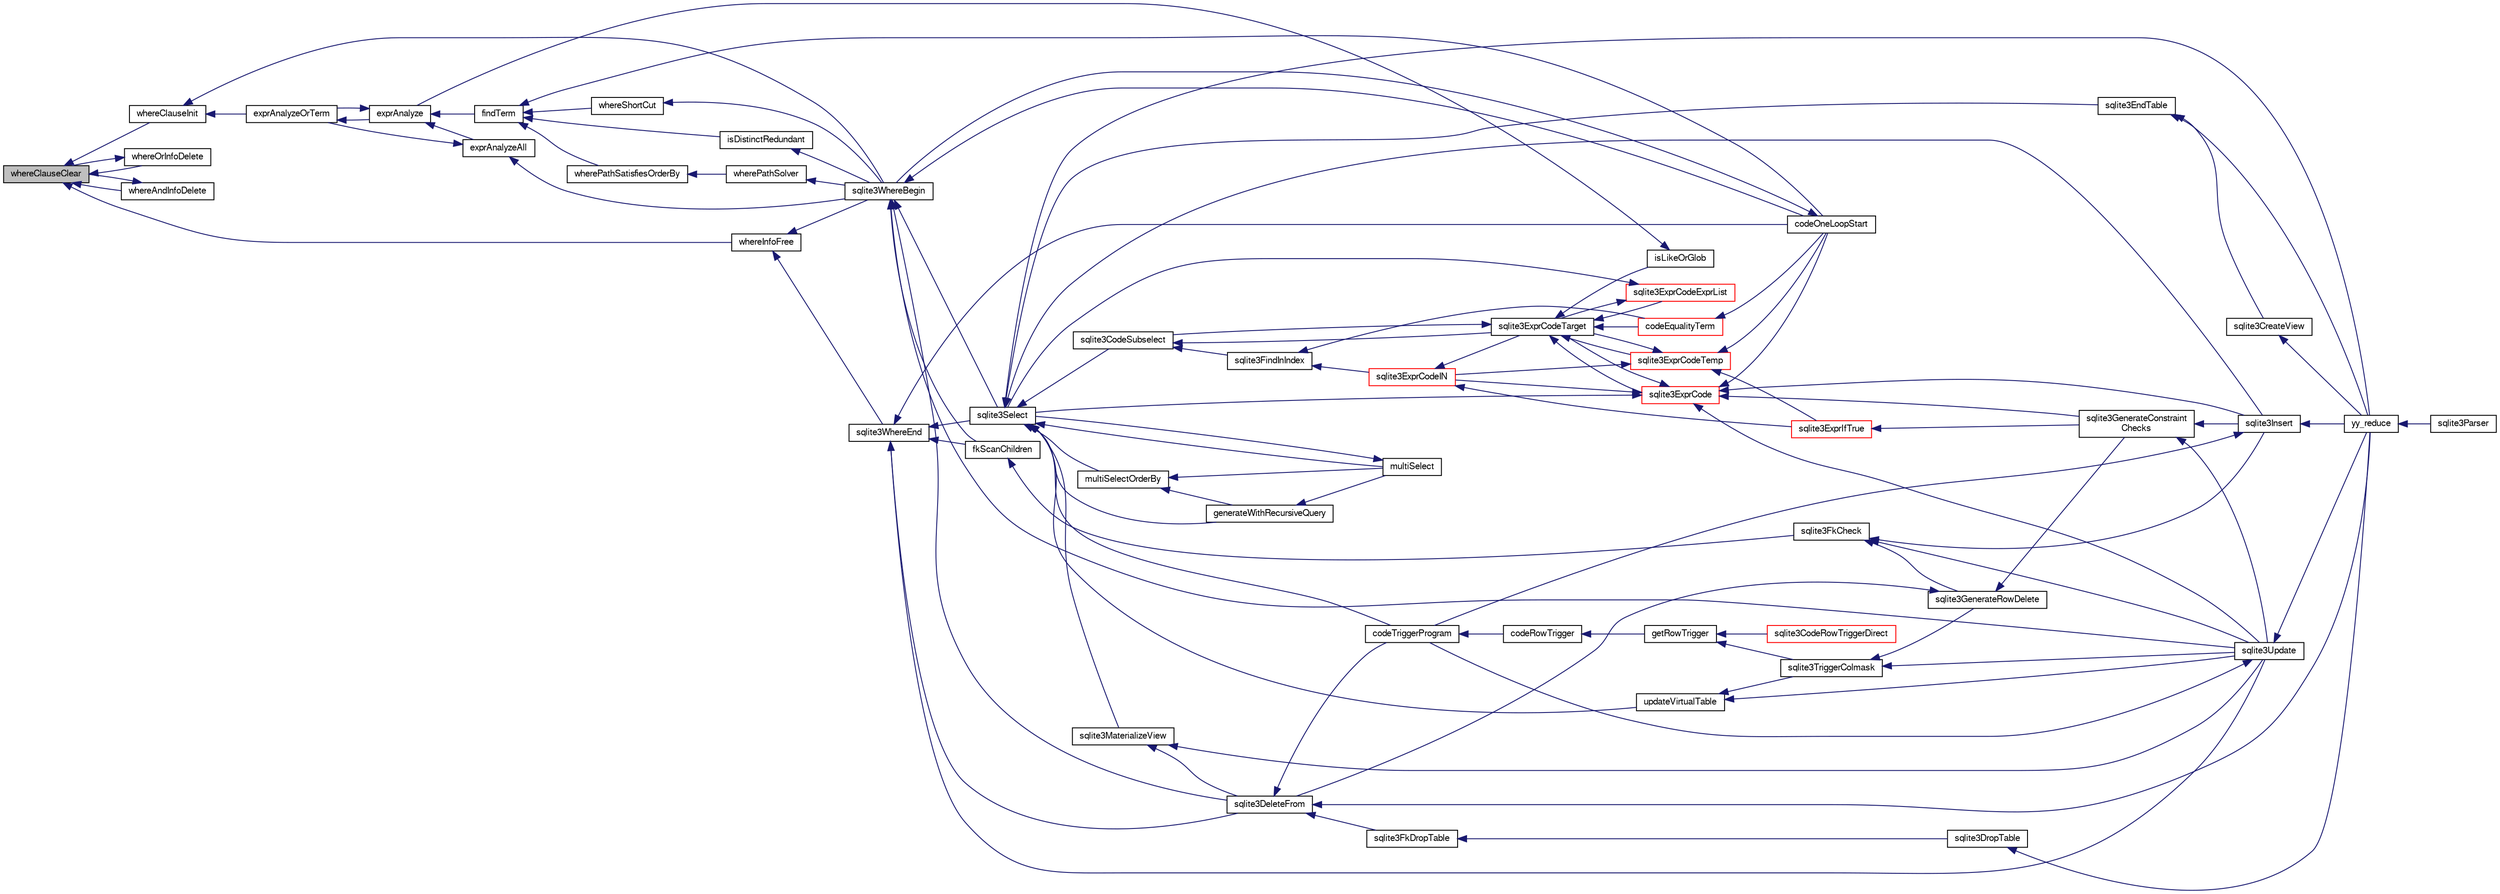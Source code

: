 digraph "whereClauseClear"
{
  edge [fontname="FreeSans",fontsize="10",labelfontname="FreeSans",labelfontsize="10"];
  node [fontname="FreeSans",fontsize="10",shape=record];
  rankdir="LR";
  Node908653 [label="whereClauseClear",height=0.2,width=0.4,color="black", fillcolor="grey75", style="filled", fontcolor="black"];
  Node908653 -> Node908654 [dir="back",color="midnightblue",fontsize="10",style="solid",fontname="FreeSans"];
  Node908654 [label="whereClauseInit",height=0.2,width=0.4,color="black", fillcolor="white", style="filled",URL="$sqlite3_8c.html#a358affe6a340c15381df04b3c867237f"];
  Node908654 -> Node908655 [dir="back",color="midnightblue",fontsize="10",style="solid",fontname="FreeSans"];
  Node908655 [label="exprAnalyzeOrTerm",height=0.2,width=0.4,color="black", fillcolor="white", style="filled",URL="$sqlite3_8c.html#ab95cabd8b51cb2291b5bef0c4a3776d2"];
  Node908655 -> Node908656 [dir="back",color="midnightblue",fontsize="10",style="solid",fontname="FreeSans"];
  Node908656 [label="exprAnalyze",height=0.2,width=0.4,color="black", fillcolor="white", style="filled",URL="$sqlite3_8c.html#acb10e48c9a4184a4edd9bfd5b14ad0b7"];
  Node908656 -> Node908657 [dir="back",color="midnightblue",fontsize="10",style="solid",fontname="FreeSans"];
  Node908657 [label="findTerm",height=0.2,width=0.4,color="black", fillcolor="white", style="filled",URL="$sqlite3_8c.html#af26eb1eed85001fcf29fa189b631ac4b"];
  Node908657 -> Node908658 [dir="back",color="midnightblue",fontsize="10",style="solid",fontname="FreeSans"];
  Node908658 [label="isDistinctRedundant",height=0.2,width=0.4,color="black", fillcolor="white", style="filled",URL="$sqlite3_8c.html#acfc2ade61d376596f173a8f70fea379b"];
  Node908658 -> Node908659 [dir="back",color="midnightblue",fontsize="10",style="solid",fontname="FreeSans"];
  Node908659 [label="sqlite3WhereBegin",height=0.2,width=0.4,color="black", fillcolor="white", style="filled",URL="$sqlite3_8c.html#acad049f5c9a96a8118cffd5e5ce89f7c"];
  Node908659 -> Node908660 [dir="back",color="midnightblue",fontsize="10",style="solid",fontname="FreeSans"];
  Node908660 [label="sqlite3DeleteFrom",height=0.2,width=0.4,color="black", fillcolor="white", style="filled",URL="$sqlite3_8c.html#ab9b4b45349188b49eabb23f94608a091"];
  Node908660 -> Node908661 [dir="back",color="midnightblue",fontsize="10",style="solid",fontname="FreeSans"];
  Node908661 [label="sqlite3FkDropTable",height=0.2,width=0.4,color="black", fillcolor="white", style="filled",URL="$sqlite3_8c.html#a1218c6fc74e89152ceaa4760e82f5ef9"];
  Node908661 -> Node908662 [dir="back",color="midnightblue",fontsize="10",style="solid",fontname="FreeSans"];
  Node908662 [label="sqlite3DropTable",height=0.2,width=0.4,color="black", fillcolor="white", style="filled",URL="$sqlite3_8c.html#a5534f77364b5568783c0e50db3c9defb"];
  Node908662 -> Node908663 [dir="back",color="midnightblue",fontsize="10",style="solid",fontname="FreeSans"];
  Node908663 [label="yy_reduce",height=0.2,width=0.4,color="black", fillcolor="white", style="filled",URL="$sqlite3_8c.html#a7c419a9b25711c666a9a2449ef377f14"];
  Node908663 -> Node908664 [dir="back",color="midnightblue",fontsize="10",style="solid",fontname="FreeSans"];
  Node908664 [label="sqlite3Parser",height=0.2,width=0.4,color="black", fillcolor="white", style="filled",URL="$sqlite3_8c.html#a0327d71a5fabe0b6a343d78a2602e72a"];
  Node908660 -> Node908665 [dir="back",color="midnightblue",fontsize="10",style="solid",fontname="FreeSans"];
  Node908665 [label="codeTriggerProgram",height=0.2,width=0.4,color="black", fillcolor="white", style="filled",URL="$sqlite3_8c.html#a120801f59d9281d201d2ff4b2606836e"];
  Node908665 -> Node908666 [dir="back",color="midnightblue",fontsize="10",style="solid",fontname="FreeSans"];
  Node908666 [label="codeRowTrigger",height=0.2,width=0.4,color="black", fillcolor="white", style="filled",URL="$sqlite3_8c.html#a463cea5aaaf388b560b206570a0022fc"];
  Node908666 -> Node908667 [dir="back",color="midnightblue",fontsize="10",style="solid",fontname="FreeSans"];
  Node908667 [label="getRowTrigger",height=0.2,width=0.4,color="black", fillcolor="white", style="filled",URL="$sqlite3_8c.html#a69626ef20b540d1a2b19cf56f3f45689"];
  Node908667 -> Node908668 [dir="back",color="midnightblue",fontsize="10",style="solid",fontname="FreeSans"];
  Node908668 [label="sqlite3CodeRowTriggerDirect",height=0.2,width=0.4,color="red", fillcolor="white", style="filled",URL="$sqlite3_8c.html#ad92829f9001bcf89a0299dad5a48acd4"];
  Node908667 -> Node908675 [dir="back",color="midnightblue",fontsize="10",style="solid",fontname="FreeSans"];
  Node908675 [label="sqlite3TriggerColmask",height=0.2,width=0.4,color="black", fillcolor="white", style="filled",URL="$sqlite3_8c.html#acace8e99e37ae5e84ea03c65e820c540"];
  Node908675 -> Node908670 [dir="back",color="midnightblue",fontsize="10",style="solid",fontname="FreeSans"];
  Node908670 [label="sqlite3GenerateRowDelete",height=0.2,width=0.4,color="black", fillcolor="white", style="filled",URL="$sqlite3_8c.html#a2c76cbf3027fc18fdbb8cb4cd96b77d9"];
  Node908670 -> Node908660 [dir="back",color="midnightblue",fontsize="10",style="solid",fontname="FreeSans"];
  Node908670 -> Node908671 [dir="back",color="midnightblue",fontsize="10",style="solid",fontname="FreeSans"];
  Node908671 [label="sqlite3GenerateConstraint\lChecks",height=0.2,width=0.4,color="black", fillcolor="white", style="filled",URL="$sqlite3_8c.html#aef639c1e6a0c0a67ca6e7690ad931bd2"];
  Node908671 -> Node908672 [dir="back",color="midnightblue",fontsize="10",style="solid",fontname="FreeSans"];
  Node908672 [label="sqlite3Insert",height=0.2,width=0.4,color="black", fillcolor="white", style="filled",URL="$sqlite3_8c.html#a5b17c9c2000bae6bdff8e6be48d7dc2b"];
  Node908672 -> Node908665 [dir="back",color="midnightblue",fontsize="10",style="solid",fontname="FreeSans"];
  Node908672 -> Node908663 [dir="back",color="midnightblue",fontsize="10",style="solid",fontname="FreeSans"];
  Node908671 -> Node908673 [dir="back",color="midnightblue",fontsize="10",style="solid",fontname="FreeSans"];
  Node908673 [label="sqlite3Update",height=0.2,width=0.4,color="black", fillcolor="white", style="filled",URL="$sqlite3_8c.html#ac5aa67c46e8cc8174566fabe6809fafa"];
  Node908673 -> Node908665 [dir="back",color="midnightblue",fontsize="10",style="solid",fontname="FreeSans"];
  Node908673 -> Node908663 [dir="back",color="midnightblue",fontsize="10",style="solid",fontname="FreeSans"];
  Node908675 -> Node908673 [dir="back",color="midnightblue",fontsize="10",style="solid",fontname="FreeSans"];
  Node908660 -> Node908663 [dir="back",color="midnightblue",fontsize="10",style="solid",fontname="FreeSans"];
  Node908659 -> Node908676 [dir="back",color="midnightblue",fontsize="10",style="solid",fontname="FreeSans"];
  Node908676 [label="fkScanChildren",height=0.2,width=0.4,color="black", fillcolor="white", style="filled",URL="$sqlite3_8c.html#a67c9dcb484336b3155e7a82a037d4691"];
  Node908676 -> Node908677 [dir="back",color="midnightblue",fontsize="10",style="solid",fontname="FreeSans"];
  Node908677 [label="sqlite3FkCheck",height=0.2,width=0.4,color="black", fillcolor="white", style="filled",URL="$sqlite3_8c.html#aa38fb76c7d6f48f19772877a41703b92"];
  Node908677 -> Node908670 [dir="back",color="midnightblue",fontsize="10",style="solid",fontname="FreeSans"];
  Node908677 -> Node908672 [dir="back",color="midnightblue",fontsize="10",style="solid",fontname="FreeSans"];
  Node908677 -> Node908673 [dir="back",color="midnightblue",fontsize="10",style="solid",fontname="FreeSans"];
  Node908659 -> Node908678 [dir="back",color="midnightblue",fontsize="10",style="solid",fontname="FreeSans"];
  Node908678 [label="sqlite3Select",height=0.2,width=0.4,color="black", fillcolor="white", style="filled",URL="$sqlite3_8c.html#a2465ee8c956209ba4b272477b7c21a45"];
  Node908678 -> Node908679 [dir="back",color="midnightblue",fontsize="10",style="solid",fontname="FreeSans"];
  Node908679 [label="sqlite3CodeSubselect",height=0.2,width=0.4,color="black", fillcolor="white", style="filled",URL="$sqlite3_8c.html#aa69b46d2204a1d1b110107a1be12ee0c"];
  Node908679 -> Node908680 [dir="back",color="midnightblue",fontsize="10",style="solid",fontname="FreeSans"];
  Node908680 [label="sqlite3FindInIndex",height=0.2,width=0.4,color="black", fillcolor="white", style="filled",URL="$sqlite3_8c.html#af7d8c56ab0231f44bb5f87b3fafeffb2"];
  Node908680 -> Node908681 [dir="back",color="midnightblue",fontsize="10",style="solid",fontname="FreeSans"];
  Node908681 [label="sqlite3ExprCodeIN",height=0.2,width=0.4,color="red", fillcolor="white", style="filled",URL="$sqlite3_8c.html#ad9cf4f5b5ffb90c24a4a0900c8626193"];
  Node908681 -> Node908682 [dir="back",color="midnightblue",fontsize="10",style="solid",fontname="FreeSans"];
  Node908682 [label="sqlite3ExprCodeTarget",height=0.2,width=0.4,color="black", fillcolor="white", style="filled",URL="$sqlite3_8c.html#a4f308397a0a3ed299ed31aaa1ae2a293"];
  Node908682 -> Node908679 [dir="back",color="midnightblue",fontsize="10",style="solid",fontname="FreeSans"];
  Node908682 -> Node908683 [dir="back",color="midnightblue",fontsize="10",style="solid",fontname="FreeSans"];
  Node908683 [label="sqlite3ExprCodeTemp",height=0.2,width=0.4,color="red", fillcolor="white", style="filled",URL="$sqlite3_8c.html#a3bc5c1ccb3c5851847e2aeb4a84ae1fc"];
  Node908683 -> Node908681 [dir="back",color="midnightblue",fontsize="10",style="solid",fontname="FreeSans"];
  Node908683 -> Node908682 [dir="back",color="midnightblue",fontsize="10",style="solid",fontname="FreeSans"];
  Node908683 -> Node908685 [dir="back",color="midnightblue",fontsize="10",style="solid",fontname="FreeSans"];
  Node908685 [label="sqlite3ExprIfTrue",height=0.2,width=0.4,color="red", fillcolor="white", style="filled",URL="$sqlite3_8c.html#ad93a55237c23e1b743ab1f59df1a1444"];
  Node908685 -> Node908671 [dir="back",color="midnightblue",fontsize="10",style="solid",fontname="FreeSans"];
  Node908683 -> Node908700 [dir="back",color="midnightblue",fontsize="10",style="solid",fontname="FreeSans"];
  Node908700 [label="codeOneLoopStart",height=0.2,width=0.4,color="black", fillcolor="white", style="filled",URL="$sqlite3_8c.html#aa868875120b151c169cc79139ed6e008"];
  Node908700 -> Node908659 [dir="back",color="midnightblue",fontsize="10",style="solid",fontname="FreeSans"];
  Node908682 -> Node908701 [dir="back",color="midnightblue",fontsize="10",style="solid",fontname="FreeSans"];
  Node908701 [label="sqlite3ExprCode",height=0.2,width=0.4,color="red", fillcolor="white", style="filled",URL="$sqlite3_8c.html#a75f270fb0b111b86924cca4ea507b417"];
  Node908701 -> Node908681 [dir="back",color="midnightblue",fontsize="10",style="solid",fontname="FreeSans"];
  Node908701 -> Node908682 [dir="back",color="midnightblue",fontsize="10",style="solid",fontname="FreeSans"];
  Node908701 -> Node908672 [dir="back",color="midnightblue",fontsize="10",style="solid",fontname="FreeSans"];
  Node908701 -> Node908671 [dir="back",color="midnightblue",fontsize="10",style="solid",fontname="FreeSans"];
  Node908701 -> Node908678 [dir="back",color="midnightblue",fontsize="10",style="solid",fontname="FreeSans"];
  Node908701 -> Node908673 [dir="back",color="midnightblue",fontsize="10",style="solid",fontname="FreeSans"];
  Node908701 -> Node908700 [dir="back",color="midnightblue",fontsize="10",style="solid",fontname="FreeSans"];
  Node908682 -> Node908713 [dir="back",color="midnightblue",fontsize="10",style="solid",fontname="FreeSans"];
  Node908713 [label="sqlite3ExprCodeExprList",height=0.2,width=0.4,color="red", fillcolor="white", style="filled",URL="$sqlite3_8c.html#a05b2b3dc3de7565de24eb3a2ff4e9566"];
  Node908713 -> Node908682 [dir="back",color="midnightblue",fontsize="10",style="solid",fontname="FreeSans"];
  Node908713 -> Node908678 [dir="back",color="midnightblue",fontsize="10",style="solid",fontname="FreeSans"];
  Node908682 -> Node908716 [dir="back",color="midnightblue",fontsize="10",style="solid",fontname="FreeSans"];
  Node908716 [label="isLikeOrGlob",height=0.2,width=0.4,color="black", fillcolor="white", style="filled",URL="$sqlite3_8c.html#a6c38e495198bf8976f68d1a6ebd74a50"];
  Node908716 -> Node908656 [dir="back",color="midnightblue",fontsize="10",style="solid",fontname="FreeSans"];
  Node908682 -> Node908717 [dir="back",color="midnightblue",fontsize="10",style="solid",fontname="FreeSans"];
  Node908717 [label="codeEqualityTerm",height=0.2,width=0.4,color="red", fillcolor="white", style="filled",URL="$sqlite3_8c.html#ad88a57073f031452c9843e97f15acc47"];
  Node908717 -> Node908700 [dir="back",color="midnightblue",fontsize="10",style="solid",fontname="FreeSans"];
  Node908681 -> Node908685 [dir="back",color="midnightblue",fontsize="10",style="solid",fontname="FreeSans"];
  Node908680 -> Node908717 [dir="back",color="midnightblue",fontsize="10",style="solid",fontname="FreeSans"];
  Node908679 -> Node908682 [dir="back",color="midnightblue",fontsize="10",style="solid",fontname="FreeSans"];
  Node908678 -> Node908692 [dir="back",color="midnightblue",fontsize="10",style="solid",fontname="FreeSans"];
  Node908692 [label="sqlite3EndTable",height=0.2,width=0.4,color="black", fillcolor="white", style="filled",URL="$sqlite3_8c.html#a7b5f2c66c0f0b6f819d970ca389768b0"];
  Node908692 -> Node908693 [dir="back",color="midnightblue",fontsize="10",style="solid",fontname="FreeSans"];
  Node908693 [label="sqlite3CreateView",height=0.2,width=0.4,color="black", fillcolor="white", style="filled",URL="$sqlite3_8c.html#a9d85cb00ff71dee5cd9a019503a6982e"];
  Node908693 -> Node908663 [dir="back",color="midnightblue",fontsize="10",style="solid",fontname="FreeSans"];
  Node908692 -> Node908663 [dir="back",color="midnightblue",fontsize="10",style="solid",fontname="FreeSans"];
  Node908678 -> Node908719 [dir="back",color="midnightblue",fontsize="10",style="solid",fontname="FreeSans"];
  Node908719 [label="sqlite3MaterializeView",height=0.2,width=0.4,color="black", fillcolor="white", style="filled",URL="$sqlite3_8c.html#a4557984b0b75f998fb0c3f231c9b1def"];
  Node908719 -> Node908660 [dir="back",color="midnightblue",fontsize="10",style="solid",fontname="FreeSans"];
  Node908719 -> Node908673 [dir="back",color="midnightblue",fontsize="10",style="solid",fontname="FreeSans"];
  Node908678 -> Node908672 [dir="back",color="midnightblue",fontsize="10",style="solid",fontname="FreeSans"];
  Node908678 -> Node908709 [dir="back",color="midnightblue",fontsize="10",style="solid",fontname="FreeSans"];
  Node908709 [label="generateWithRecursiveQuery",height=0.2,width=0.4,color="black", fillcolor="white", style="filled",URL="$sqlite3_8c.html#ade2c3663fa9c3b9676507984b9483942"];
  Node908709 -> Node908710 [dir="back",color="midnightblue",fontsize="10",style="solid",fontname="FreeSans"];
  Node908710 [label="multiSelect",height=0.2,width=0.4,color="black", fillcolor="white", style="filled",URL="$sqlite3_8c.html#a6456c61f3d9b2389738753cedfa24fa7"];
  Node908710 -> Node908678 [dir="back",color="midnightblue",fontsize="10",style="solid",fontname="FreeSans"];
  Node908678 -> Node908710 [dir="back",color="midnightblue",fontsize="10",style="solid",fontname="FreeSans"];
  Node908678 -> Node908711 [dir="back",color="midnightblue",fontsize="10",style="solid",fontname="FreeSans"];
  Node908711 [label="multiSelectOrderBy",height=0.2,width=0.4,color="black", fillcolor="white", style="filled",URL="$sqlite3_8c.html#afcdb8488c6f4dfdadaf9f04bca35b808"];
  Node908711 -> Node908709 [dir="back",color="midnightblue",fontsize="10",style="solid",fontname="FreeSans"];
  Node908711 -> Node908710 [dir="back",color="midnightblue",fontsize="10",style="solid",fontname="FreeSans"];
  Node908678 -> Node908665 [dir="back",color="midnightblue",fontsize="10",style="solid",fontname="FreeSans"];
  Node908678 -> Node908720 [dir="back",color="midnightblue",fontsize="10",style="solid",fontname="FreeSans"];
  Node908720 [label="updateVirtualTable",height=0.2,width=0.4,color="black", fillcolor="white", style="filled",URL="$sqlite3_8c.html#a740220531db9293c39a2cdd7da3f74e1"];
  Node908720 -> Node908675 [dir="back",color="midnightblue",fontsize="10",style="solid",fontname="FreeSans"];
  Node908720 -> Node908673 [dir="back",color="midnightblue",fontsize="10",style="solid",fontname="FreeSans"];
  Node908678 -> Node908663 [dir="back",color="midnightblue",fontsize="10",style="solid",fontname="FreeSans"];
  Node908659 -> Node908673 [dir="back",color="midnightblue",fontsize="10",style="solid",fontname="FreeSans"];
  Node908659 -> Node908700 [dir="back",color="midnightblue",fontsize="10",style="solid",fontname="FreeSans"];
  Node908657 -> Node908700 [dir="back",color="midnightblue",fontsize="10",style="solid",fontname="FreeSans"];
  Node908657 -> Node908721 [dir="back",color="midnightblue",fontsize="10",style="solid",fontname="FreeSans"];
  Node908721 [label="wherePathSatisfiesOrderBy",height=0.2,width=0.4,color="black", fillcolor="white", style="filled",URL="$sqlite3_8c.html#a0d0fdea0c17942906bcb742c15cf8861"];
  Node908721 -> Node908722 [dir="back",color="midnightblue",fontsize="10",style="solid",fontname="FreeSans"];
  Node908722 [label="wherePathSolver",height=0.2,width=0.4,color="black", fillcolor="white", style="filled",URL="$sqlite3_8c.html#aebc15a04540468c220b31d00e9b29fe6"];
  Node908722 -> Node908659 [dir="back",color="midnightblue",fontsize="10",style="solid",fontname="FreeSans"];
  Node908657 -> Node908723 [dir="back",color="midnightblue",fontsize="10",style="solid",fontname="FreeSans"];
  Node908723 [label="whereShortCut",height=0.2,width=0.4,color="black", fillcolor="white", style="filled",URL="$sqlite3_8c.html#ae1e6727024b08b6596d4d28882587b86"];
  Node908723 -> Node908659 [dir="back",color="midnightblue",fontsize="10",style="solid",fontname="FreeSans"];
  Node908656 -> Node908724 [dir="back",color="midnightblue",fontsize="10",style="solid",fontname="FreeSans"];
  Node908724 [label="exprAnalyzeAll",height=0.2,width=0.4,color="black", fillcolor="white", style="filled",URL="$sqlite3_8c.html#a2e7a957af98e240fa68e34d6ff639437"];
  Node908724 -> Node908655 [dir="back",color="midnightblue",fontsize="10",style="solid",fontname="FreeSans"];
  Node908724 -> Node908659 [dir="back",color="midnightblue",fontsize="10",style="solid",fontname="FreeSans"];
  Node908656 -> Node908655 [dir="back",color="midnightblue",fontsize="10",style="solid",fontname="FreeSans"];
  Node908654 -> Node908659 [dir="back",color="midnightblue",fontsize="10",style="solid",fontname="FreeSans"];
  Node908653 -> Node908725 [dir="back",color="midnightblue",fontsize="10",style="solid",fontname="FreeSans"];
  Node908725 [label="whereOrInfoDelete",height=0.2,width=0.4,color="black", fillcolor="white", style="filled",URL="$sqlite3_8c.html#abb2848eb0bce7a288b25bdd1d3df5535"];
  Node908725 -> Node908653 [dir="back",color="midnightblue",fontsize="10",style="solid",fontname="FreeSans"];
  Node908653 -> Node908726 [dir="back",color="midnightblue",fontsize="10",style="solid",fontname="FreeSans"];
  Node908726 [label="whereAndInfoDelete",height=0.2,width=0.4,color="black", fillcolor="white", style="filled",URL="$sqlite3_8c.html#a6cfc971c2a2e285860dc9dc0e157cb85"];
  Node908726 -> Node908653 [dir="back",color="midnightblue",fontsize="10",style="solid",fontname="FreeSans"];
  Node908653 -> Node908727 [dir="back",color="midnightblue",fontsize="10",style="solid",fontname="FreeSans"];
  Node908727 [label="whereInfoFree",height=0.2,width=0.4,color="black", fillcolor="white", style="filled",URL="$sqlite3_8c.html#a4838f169cd94b3192f9a49558dca6ae0"];
  Node908727 -> Node908659 [dir="back",color="midnightblue",fontsize="10",style="solid",fontname="FreeSans"];
  Node908727 -> Node908728 [dir="back",color="midnightblue",fontsize="10",style="solid",fontname="FreeSans"];
  Node908728 [label="sqlite3WhereEnd",height=0.2,width=0.4,color="black", fillcolor="white", style="filled",URL="$sqlite3_8c.html#af95a57bac2421101d85440934cc5043e"];
  Node908728 -> Node908660 [dir="back",color="midnightblue",fontsize="10",style="solid",fontname="FreeSans"];
  Node908728 -> Node908676 [dir="back",color="midnightblue",fontsize="10",style="solid",fontname="FreeSans"];
  Node908728 -> Node908678 [dir="back",color="midnightblue",fontsize="10",style="solid",fontname="FreeSans"];
  Node908728 -> Node908673 [dir="back",color="midnightblue",fontsize="10",style="solid",fontname="FreeSans"];
  Node908728 -> Node908700 [dir="back",color="midnightblue",fontsize="10",style="solid",fontname="FreeSans"];
}
